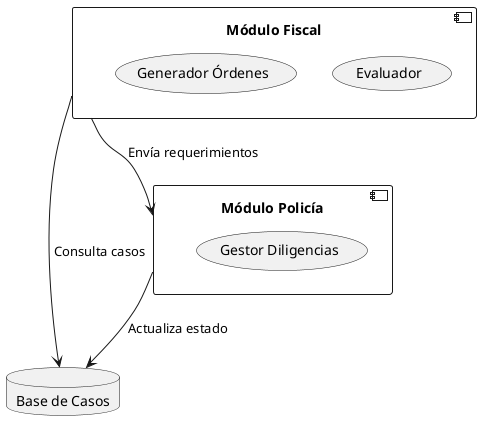 @startuml
component "Módulo Fiscal" as MF {
  (Evaluador)
  (Generador Órdenes)
}

component "Módulo Policía" as MP {
  (Gestor Diligencias)
}

database "Base de Casos" as BD

MF --> BD : Consulta casos
MF --> MP : Envía requerimientos
MP --> BD : Actualiza estado
@enduml